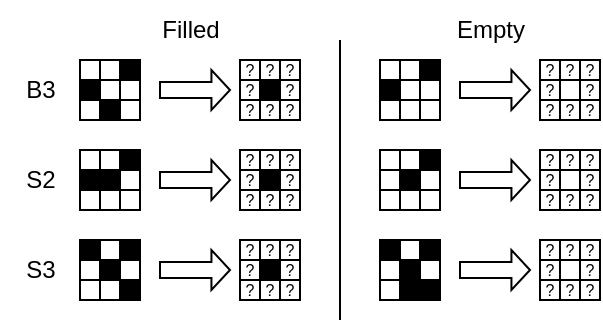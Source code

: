 <mxfile version="20.7.4" type="device"><diagram name="Страница 1" id="Op7uaTS2ZSwpce5F1zdu"><mxGraphModel dx="468" dy="301" grid="1" gridSize="10" guides="1" tooltips="1" connect="1" arrows="1" fold="1" page="1" pageScale="1" pageWidth="827" pageHeight="1169" math="0" shadow="0"><root><mxCell id="0"/><mxCell id="1" parent="0"/><mxCell id="4kmjUg7XTupkvUbKVNHZ-32" value="" style="rounded=0;whiteSpace=wrap;html=1;fillColor=#FFFFFF;" parent="1" vertex="1"><mxGeometry x="250" y="510" width="10" height="10" as="geometry"/></mxCell><mxCell id="4kmjUg7XTupkvUbKVNHZ-34" value="" style="rounded=0;whiteSpace=wrap;html=1;fillColor=#FFFFFF;strokeColor=#000000;" parent="1" vertex="1"><mxGeometry x="260" y="510" width="10" height="10" as="geometry"/></mxCell><mxCell id="4kmjUg7XTupkvUbKVNHZ-38" value="" style="rounded=0;whiteSpace=wrap;html=1;fillColor=#FFFFFF;" parent="1" vertex="1"><mxGeometry x="250" y="530" width="10" height="10" as="geometry"/></mxCell><mxCell id="4kmjUg7XTupkvUbKVNHZ-39" value="" style="rounded=0;whiteSpace=wrap;html=1;fillColor=#FFFFFF;" parent="1" vertex="1"><mxGeometry x="260" y="520" width="10" height="10" as="geometry"/></mxCell><mxCell id="4kmjUg7XTupkvUbKVNHZ-40" value="" style="rounded=0;whiteSpace=wrap;html=1;fillColor=#000000;" parent="1" vertex="1"><mxGeometry x="260" y="530" width="10" height="10" as="geometry"/></mxCell><mxCell id="4kmjUg7XTupkvUbKVNHZ-41" value="" style="rounded=0;whiteSpace=wrap;html=1;fillColor=#000000;strokeColor=#000000;" parent="1" vertex="1"><mxGeometry x="250" y="520" width="10" height="10" as="geometry"/></mxCell><mxCell id="4kmjUg7XTupkvUbKVNHZ-46" value="" style="rounded=0;whiteSpace=wrap;html=1;fillColor=#000000;" parent="1" vertex="1"><mxGeometry x="270" y="510" width="10" height="10" as="geometry"/></mxCell><mxCell id="4kmjUg7XTupkvUbKVNHZ-47" value="" style="rounded=0;whiteSpace=wrap;html=1;fillColor=#FFFFFF;" parent="1" vertex="1"><mxGeometry x="270" y="520" width="10" height="10" as="geometry"/></mxCell><mxCell id="4kmjUg7XTupkvUbKVNHZ-50" value="" style="rounded=0;whiteSpace=wrap;html=1;fillColor=#FFFFFF;" parent="1" vertex="1"><mxGeometry x="270" y="530" width="10" height="10" as="geometry"/></mxCell><mxCell id="4kmjUg7XTupkvUbKVNHZ-74" value="&lt;div style=&quot;font-size: 8px;&quot;&gt;?&lt;/div&gt;" style="rounded=0;whiteSpace=wrap;html=1;fillColor=#FFFFFF;" parent="1" vertex="1"><mxGeometry x="330" y="510" width="10" height="10" as="geometry"/></mxCell><mxCell id="4kmjUg7XTupkvUbKVNHZ-77" value="" style="rounded=0;whiteSpace=wrap;html=1;fillColor=#000000;" parent="1" vertex="1"><mxGeometry x="340" y="520" width="10" height="10" as="geometry"/></mxCell><mxCell id="4kmjUg7XTupkvUbKVNHZ-83" value="" style="html=1;shadow=0;dashed=0;align=center;verticalAlign=middle;shape=mxgraph.arrows2.arrow;dy=0.6;dx=9.28;notch=0;" parent="1" vertex="1"><mxGeometry x="290" y="515" width="35" height="20" as="geometry"/></mxCell><mxCell id="4kmjUg7XTupkvUbKVNHZ-84" value="&lt;div style=&quot;font-size: 8px;&quot;&gt;?&lt;/div&gt;" style="rounded=0;whiteSpace=wrap;html=1;fillColor=#FFFFFF;" parent="1" vertex="1"><mxGeometry x="350" y="510" width="10" height="10" as="geometry"/></mxCell><mxCell id="4kmjUg7XTupkvUbKVNHZ-85" value="&lt;div style=&quot;font-size: 8px;&quot;&gt;?&lt;/div&gt;" style="rounded=0;whiteSpace=wrap;html=1;fillColor=#FFFFFF;" parent="1" vertex="1"><mxGeometry x="340" y="510" width="10" height="10" as="geometry"/></mxCell><mxCell id="4kmjUg7XTupkvUbKVNHZ-86" value="&lt;div style=&quot;font-size: 8px;&quot;&gt;?&lt;/div&gt;" style="rounded=0;whiteSpace=wrap;html=1;fillColor=#FFFFFF;" parent="1" vertex="1"><mxGeometry x="330" y="530" width="10" height="10" as="geometry"/></mxCell><mxCell id="4kmjUg7XTupkvUbKVNHZ-87" value="&lt;div style=&quot;font-size: 8px;&quot;&gt;?&lt;/div&gt;" style="rounded=0;whiteSpace=wrap;html=1;fillColor=#FFFFFF;" parent="1" vertex="1"><mxGeometry x="350" y="530" width="10" height="10" as="geometry"/></mxCell><mxCell id="4kmjUg7XTupkvUbKVNHZ-88" value="&lt;div style=&quot;font-size: 8px;&quot;&gt;?&lt;/div&gt;" style="rounded=0;whiteSpace=wrap;html=1;fillColor=#FFFFFF;" parent="1" vertex="1"><mxGeometry x="340" y="530" width="10" height="10" as="geometry"/></mxCell><mxCell id="4kmjUg7XTupkvUbKVNHZ-89" value="&lt;div style=&quot;font-size: 8px;&quot;&gt;?&lt;/div&gt;" style="rounded=0;whiteSpace=wrap;html=1;fillColor=#FFFFFF;" parent="1" vertex="1"><mxGeometry x="350" y="520" width="10" height="10" as="geometry"/></mxCell><mxCell id="4kmjUg7XTupkvUbKVNHZ-90" value="&lt;div style=&quot;font-size: 8px;&quot;&gt;?&lt;/div&gt;" style="rounded=0;whiteSpace=wrap;html=1;fillColor=#FFFFFF;" parent="1" vertex="1"><mxGeometry x="330" y="520" width="10" height="10" as="geometry"/></mxCell><mxCell id="4kmjUg7XTupkvUbKVNHZ-91" value="" style="rounded=0;whiteSpace=wrap;html=1;fillColor=#FFFFFF;" parent="1" vertex="1"><mxGeometry x="250" y="555" width="10" height="10" as="geometry"/></mxCell><mxCell id="4kmjUg7XTupkvUbKVNHZ-92" value="" style="rounded=0;whiteSpace=wrap;html=1;fillColor=#FFFFFF;strokeColor=#000000;" parent="1" vertex="1"><mxGeometry x="260" y="555" width="10" height="10" as="geometry"/></mxCell><mxCell id="4kmjUg7XTupkvUbKVNHZ-93" value="" style="rounded=0;whiteSpace=wrap;html=1;fillColor=#FFFFFF;" parent="1" vertex="1"><mxGeometry x="250" y="575" width="10" height="10" as="geometry"/></mxCell><mxCell id="4kmjUg7XTupkvUbKVNHZ-94" value="" style="rounded=0;whiteSpace=wrap;html=1;fillColor=#000000;" parent="1" vertex="1"><mxGeometry x="260" y="565" width="10" height="10" as="geometry"/></mxCell><mxCell id="4kmjUg7XTupkvUbKVNHZ-95" value="" style="rounded=0;whiteSpace=wrap;html=1;fillColor=#FFFFFF;" parent="1" vertex="1"><mxGeometry x="260" y="575" width="10" height="10" as="geometry"/></mxCell><mxCell id="4kmjUg7XTupkvUbKVNHZ-96" value="" style="rounded=0;whiteSpace=wrap;html=1;fillColor=#000000;strokeColor=#000000;" parent="1" vertex="1"><mxGeometry x="250" y="565" width="10" height="10" as="geometry"/></mxCell><mxCell id="4kmjUg7XTupkvUbKVNHZ-97" value="" style="rounded=0;whiteSpace=wrap;html=1;fillColor=#000000;" parent="1" vertex="1"><mxGeometry x="270" y="555" width="10" height="10" as="geometry"/></mxCell><mxCell id="4kmjUg7XTupkvUbKVNHZ-98" value="" style="rounded=0;whiteSpace=wrap;html=1;fillColor=#FFFFFF;" parent="1" vertex="1"><mxGeometry x="270" y="565" width="10" height="10" as="geometry"/></mxCell><mxCell id="4kmjUg7XTupkvUbKVNHZ-99" value="" style="rounded=0;whiteSpace=wrap;html=1;fillColor=#FFFFFF;" parent="1" vertex="1"><mxGeometry x="270" y="575" width="10" height="10" as="geometry"/></mxCell><mxCell id="4kmjUg7XTupkvUbKVNHZ-100" value="&lt;div style=&quot;font-size: 8px;&quot;&gt;?&lt;/div&gt;" style="rounded=0;whiteSpace=wrap;html=1;fillColor=#FFFFFF;" parent="1" vertex="1"><mxGeometry x="330" y="555" width="10" height="10" as="geometry"/></mxCell><mxCell id="4kmjUg7XTupkvUbKVNHZ-101" value="" style="rounded=0;whiteSpace=wrap;html=1;fillColor=#000000;" parent="1" vertex="1"><mxGeometry x="340" y="565" width="10" height="10" as="geometry"/></mxCell><mxCell id="4kmjUg7XTupkvUbKVNHZ-102" value="" style="html=1;shadow=0;dashed=0;align=center;verticalAlign=middle;shape=mxgraph.arrows2.arrow;dy=0.6;dx=9.28;notch=0;" parent="1" vertex="1"><mxGeometry x="290" y="560" width="35" height="20" as="geometry"/></mxCell><mxCell id="4kmjUg7XTupkvUbKVNHZ-103" value="&lt;div style=&quot;font-size: 8px;&quot;&gt;?&lt;/div&gt;" style="rounded=0;whiteSpace=wrap;html=1;fillColor=#FFFFFF;" parent="1" vertex="1"><mxGeometry x="350" y="555" width="10" height="10" as="geometry"/></mxCell><mxCell id="4kmjUg7XTupkvUbKVNHZ-104" value="&lt;div style=&quot;font-size: 8px;&quot;&gt;?&lt;/div&gt;" style="rounded=0;whiteSpace=wrap;html=1;fillColor=#FFFFFF;" parent="1" vertex="1"><mxGeometry x="340" y="555" width="10" height="10" as="geometry"/></mxCell><mxCell id="4kmjUg7XTupkvUbKVNHZ-105" value="&lt;div style=&quot;font-size: 8px;&quot;&gt;?&lt;/div&gt;" style="rounded=0;whiteSpace=wrap;html=1;fillColor=#FFFFFF;" parent="1" vertex="1"><mxGeometry x="330" y="575" width="10" height="10" as="geometry"/></mxCell><mxCell id="4kmjUg7XTupkvUbKVNHZ-106" value="&lt;div style=&quot;font-size: 8px;&quot;&gt;?&lt;/div&gt;" style="rounded=0;whiteSpace=wrap;html=1;fillColor=#FFFFFF;" parent="1" vertex="1"><mxGeometry x="350" y="575" width="10" height="10" as="geometry"/></mxCell><mxCell id="4kmjUg7XTupkvUbKVNHZ-107" value="&lt;div style=&quot;font-size: 8px;&quot;&gt;?&lt;/div&gt;" style="rounded=0;whiteSpace=wrap;html=1;fillColor=#FFFFFF;" parent="1" vertex="1"><mxGeometry x="340" y="575" width="10" height="10" as="geometry"/></mxCell><mxCell id="4kmjUg7XTupkvUbKVNHZ-108" value="&lt;div style=&quot;font-size: 8px;&quot;&gt;?&lt;/div&gt;" style="rounded=0;whiteSpace=wrap;html=1;fillColor=#FFFFFF;" parent="1" vertex="1"><mxGeometry x="350" y="565" width="10" height="10" as="geometry"/></mxCell><mxCell id="4kmjUg7XTupkvUbKVNHZ-109" value="&lt;div style=&quot;font-size: 8px;&quot;&gt;?&lt;/div&gt;" style="rounded=0;whiteSpace=wrap;html=1;fillColor=#FFFFFF;" parent="1" vertex="1"><mxGeometry x="330" y="565" width="10" height="10" as="geometry"/></mxCell><mxCell id="4kmjUg7XTupkvUbKVNHZ-110" value="B3" style="text;html=1;align=center;verticalAlign=middle;resizable=0;points=[];autosize=1;strokeColor=none;fillColor=none;" parent="1" vertex="1"><mxGeometry x="210" y="510" width="40" height="30" as="geometry"/></mxCell><mxCell id="4kmjUg7XTupkvUbKVNHZ-111" value="&lt;div&gt;S2&lt;/div&gt;" style="text;html=1;align=center;verticalAlign=middle;resizable=0;points=[];autosize=1;strokeColor=none;fillColor=none;" parent="1" vertex="1"><mxGeometry x="210" y="555" width="40" height="30" as="geometry"/></mxCell><mxCell id="4kmjUg7XTupkvUbKVNHZ-112" value="" style="rounded=0;whiteSpace=wrap;html=1;fillColor=#000000;" parent="1" vertex="1"><mxGeometry x="250" y="600" width="10" height="10" as="geometry"/></mxCell><mxCell id="4kmjUg7XTupkvUbKVNHZ-113" value="" style="rounded=0;whiteSpace=wrap;html=1;fillColor=#FFFFFF;strokeColor=#000000;" parent="1" vertex="1"><mxGeometry x="260" y="600" width="10" height="10" as="geometry"/></mxCell><mxCell id="4kmjUg7XTupkvUbKVNHZ-114" value="" style="rounded=0;whiteSpace=wrap;html=1;fillColor=#FFFFFF;" parent="1" vertex="1"><mxGeometry x="250" y="620" width="10" height="10" as="geometry"/></mxCell><mxCell id="4kmjUg7XTupkvUbKVNHZ-115" value="" style="rounded=0;whiteSpace=wrap;html=1;fillColor=#000000;" parent="1" vertex="1"><mxGeometry x="260" y="610" width="10" height="10" as="geometry"/></mxCell><mxCell id="4kmjUg7XTupkvUbKVNHZ-116" value="" style="rounded=0;whiteSpace=wrap;html=1;fillColor=#FFFFFF;" parent="1" vertex="1"><mxGeometry x="260" y="620" width="10" height="10" as="geometry"/></mxCell><mxCell id="4kmjUg7XTupkvUbKVNHZ-117" value="" style="rounded=0;whiteSpace=wrap;html=1;fillColor=#FFFFFF;strokeColor=#000000;" parent="1" vertex="1"><mxGeometry x="250" y="610" width="10" height="10" as="geometry"/></mxCell><mxCell id="4kmjUg7XTupkvUbKVNHZ-118" value="" style="rounded=0;whiteSpace=wrap;html=1;fillColor=#000000;" parent="1" vertex="1"><mxGeometry x="270" y="600" width="10" height="10" as="geometry"/></mxCell><mxCell id="4kmjUg7XTupkvUbKVNHZ-119" value="" style="rounded=0;whiteSpace=wrap;html=1;fillColor=#FFFFFF;" parent="1" vertex="1"><mxGeometry x="270" y="610" width="10" height="10" as="geometry"/></mxCell><mxCell id="4kmjUg7XTupkvUbKVNHZ-120" value="" style="rounded=0;whiteSpace=wrap;html=1;fillColor=#000000;" parent="1" vertex="1"><mxGeometry x="270" y="620" width="10" height="10" as="geometry"/></mxCell><mxCell id="4kmjUg7XTupkvUbKVNHZ-121" value="&lt;div style=&quot;font-size: 8px;&quot;&gt;?&lt;/div&gt;" style="rounded=0;whiteSpace=wrap;html=1;fillColor=#FFFFFF;" parent="1" vertex="1"><mxGeometry x="330" y="600" width="10" height="10" as="geometry"/></mxCell><mxCell id="4kmjUg7XTupkvUbKVNHZ-122" value="" style="rounded=0;whiteSpace=wrap;html=1;fillColor=#000000;" parent="1" vertex="1"><mxGeometry x="340" y="610" width="10" height="10" as="geometry"/></mxCell><mxCell id="4kmjUg7XTupkvUbKVNHZ-123" value="" style="html=1;shadow=0;dashed=0;align=center;verticalAlign=middle;shape=mxgraph.arrows2.arrow;dy=0.6;dx=9.28;notch=0;" parent="1" vertex="1"><mxGeometry x="290" y="605" width="35" height="20" as="geometry"/></mxCell><mxCell id="4kmjUg7XTupkvUbKVNHZ-124" value="&lt;div style=&quot;font-size: 8px;&quot;&gt;?&lt;/div&gt;" style="rounded=0;whiteSpace=wrap;html=1;fillColor=#FFFFFF;" parent="1" vertex="1"><mxGeometry x="350" y="600" width="10" height="10" as="geometry"/></mxCell><mxCell id="4kmjUg7XTupkvUbKVNHZ-125" value="&lt;div style=&quot;font-size: 8px;&quot;&gt;?&lt;/div&gt;" style="rounded=0;whiteSpace=wrap;html=1;fillColor=#FFFFFF;" parent="1" vertex="1"><mxGeometry x="340" y="600" width="10" height="10" as="geometry"/></mxCell><mxCell id="4kmjUg7XTupkvUbKVNHZ-126" value="&lt;div style=&quot;font-size: 8px;&quot;&gt;?&lt;/div&gt;" style="rounded=0;whiteSpace=wrap;html=1;fillColor=#FFFFFF;" parent="1" vertex="1"><mxGeometry x="330" y="620" width="10" height="10" as="geometry"/></mxCell><mxCell id="4kmjUg7XTupkvUbKVNHZ-127" value="&lt;div style=&quot;font-size: 8px;&quot;&gt;?&lt;/div&gt;" style="rounded=0;whiteSpace=wrap;html=1;fillColor=#FFFFFF;" parent="1" vertex="1"><mxGeometry x="350" y="620" width="10" height="10" as="geometry"/></mxCell><mxCell id="4kmjUg7XTupkvUbKVNHZ-128" value="&lt;div style=&quot;font-size: 8px;&quot;&gt;?&lt;/div&gt;" style="rounded=0;whiteSpace=wrap;html=1;fillColor=#FFFFFF;" parent="1" vertex="1"><mxGeometry x="340" y="620" width="10" height="10" as="geometry"/></mxCell><mxCell id="4kmjUg7XTupkvUbKVNHZ-129" value="&lt;div style=&quot;font-size: 8px;&quot;&gt;?&lt;/div&gt;" style="rounded=0;whiteSpace=wrap;html=1;fillColor=#FFFFFF;" parent="1" vertex="1"><mxGeometry x="350" y="610" width="10" height="10" as="geometry"/></mxCell><mxCell id="4kmjUg7XTupkvUbKVNHZ-130" value="&lt;div style=&quot;font-size: 8px;&quot;&gt;?&lt;/div&gt;" style="rounded=0;whiteSpace=wrap;html=1;fillColor=#FFFFFF;" parent="1" vertex="1"><mxGeometry x="330" y="610" width="10" height="10" as="geometry"/></mxCell><mxCell id="4kmjUg7XTupkvUbKVNHZ-131" value="&lt;div&gt;S3&lt;/div&gt;" style="text;html=1;align=center;verticalAlign=middle;resizable=0;points=[];autosize=1;strokeColor=none;fillColor=none;" parent="1" vertex="1"><mxGeometry x="210" y="600" width="40" height="30" as="geometry"/></mxCell><mxCell id="4kmjUg7XTupkvUbKVNHZ-132" value="" style="rounded=0;whiteSpace=wrap;html=1;fillColor=#FFFFFF;" parent="1" vertex="1"><mxGeometry x="400" y="510" width="10" height="10" as="geometry"/></mxCell><mxCell id="4kmjUg7XTupkvUbKVNHZ-133" value="" style="rounded=0;whiteSpace=wrap;html=1;fillColor=#FFFFFF;strokeColor=#000000;" parent="1" vertex="1"><mxGeometry x="410" y="510" width="10" height="10" as="geometry"/></mxCell><mxCell id="4kmjUg7XTupkvUbKVNHZ-134" value="" style="rounded=0;whiteSpace=wrap;html=1;fillColor=#FFFFFF;" parent="1" vertex="1"><mxGeometry x="400" y="530" width="10" height="10" as="geometry"/></mxCell><mxCell id="4kmjUg7XTupkvUbKVNHZ-135" value="" style="rounded=0;whiteSpace=wrap;html=1;fillColor=#FFFFFF;" parent="1" vertex="1"><mxGeometry x="410" y="520" width="10" height="10" as="geometry"/></mxCell><mxCell id="4kmjUg7XTupkvUbKVNHZ-136" value="" style="rounded=0;whiteSpace=wrap;html=1;fillColor=#FFFFFF;" parent="1" vertex="1"><mxGeometry x="410" y="530" width="10" height="10" as="geometry"/></mxCell><mxCell id="4kmjUg7XTupkvUbKVNHZ-137" value="" style="rounded=0;whiteSpace=wrap;html=1;fillColor=#000000;strokeColor=#000000;" parent="1" vertex="1"><mxGeometry x="400" y="520" width="10" height="10" as="geometry"/></mxCell><mxCell id="4kmjUg7XTupkvUbKVNHZ-138" value="" style="rounded=0;whiteSpace=wrap;html=1;fillColor=#000000;" parent="1" vertex="1"><mxGeometry x="420" y="510" width="10" height="10" as="geometry"/></mxCell><mxCell id="4kmjUg7XTupkvUbKVNHZ-139" value="" style="rounded=0;whiteSpace=wrap;html=1;fillColor=#FFFFFF;" parent="1" vertex="1"><mxGeometry x="420" y="520" width="10" height="10" as="geometry"/></mxCell><mxCell id="4kmjUg7XTupkvUbKVNHZ-140" value="" style="rounded=0;whiteSpace=wrap;html=1;fillColor=#FFFFFF;" parent="1" vertex="1"><mxGeometry x="420" y="530" width="10" height="10" as="geometry"/></mxCell><mxCell id="4kmjUg7XTupkvUbKVNHZ-141" value="&lt;div style=&quot;font-size: 8px;&quot;&gt;?&lt;/div&gt;" style="rounded=0;whiteSpace=wrap;html=1;fillColor=#FFFFFF;" parent="1" vertex="1"><mxGeometry x="480" y="510" width="10" height="10" as="geometry"/></mxCell><mxCell id="4kmjUg7XTupkvUbKVNHZ-142" value="" style="rounded=0;whiteSpace=wrap;html=1;fillColor=#FFFFFF;" parent="1" vertex="1"><mxGeometry x="490" y="520" width="10" height="10" as="geometry"/></mxCell><mxCell id="4kmjUg7XTupkvUbKVNHZ-143" value="" style="html=1;shadow=0;dashed=0;align=center;verticalAlign=middle;shape=mxgraph.arrows2.arrow;dy=0.6;dx=9.28;notch=0;" parent="1" vertex="1"><mxGeometry x="440" y="515" width="35" height="20" as="geometry"/></mxCell><mxCell id="4kmjUg7XTupkvUbKVNHZ-144" value="&lt;div style=&quot;font-size: 8px;&quot;&gt;?&lt;/div&gt;" style="rounded=0;whiteSpace=wrap;html=1;fillColor=#FFFFFF;" parent="1" vertex="1"><mxGeometry x="500" y="510" width="10" height="10" as="geometry"/></mxCell><mxCell id="4kmjUg7XTupkvUbKVNHZ-145" value="&lt;div style=&quot;font-size: 8px;&quot;&gt;?&lt;/div&gt;" style="rounded=0;whiteSpace=wrap;html=1;fillColor=#FFFFFF;" parent="1" vertex="1"><mxGeometry x="490" y="510" width="10" height="10" as="geometry"/></mxCell><mxCell id="4kmjUg7XTupkvUbKVNHZ-146" value="&lt;div style=&quot;font-size: 8px;&quot;&gt;?&lt;/div&gt;" style="rounded=0;whiteSpace=wrap;html=1;fillColor=#FFFFFF;" parent="1" vertex="1"><mxGeometry x="480" y="530" width="10" height="10" as="geometry"/></mxCell><mxCell id="4kmjUg7XTupkvUbKVNHZ-147" value="&lt;div style=&quot;font-size: 8px;&quot;&gt;?&lt;/div&gt;" style="rounded=0;whiteSpace=wrap;html=1;fillColor=#FFFFFF;" parent="1" vertex="1"><mxGeometry x="500" y="530" width="10" height="10" as="geometry"/></mxCell><mxCell id="4kmjUg7XTupkvUbKVNHZ-148" value="&lt;div style=&quot;font-size: 8px;&quot;&gt;?&lt;/div&gt;" style="rounded=0;whiteSpace=wrap;html=1;fillColor=#FFFFFF;" parent="1" vertex="1"><mxGeometry x="490" y="530" width="10" height="10" as="geometry"/></mxCell><mxCell id="4kmjUg7XTupkvUbKVNHZ-149" value="&lt;div style=&quot;font-size: 8px;&quot;&gt;?&lt;/div&gt;" style="rounded=0;whiteSpace=wrap;html=1;fillColor=#FFFFFF;" parent="1" vertex="1"><mxGeometry x="500" y="520" width="10" height="10" as="geometry"/></mxCell><mxCell id="4kmjUg7XTupkvUbKVNHZ-150" value="&lt;div style=&quot;font-size: 8px;&quot;&gt;?&lt;/div&gt;" style="rounded=0;whiteSpace=wrap;html=1;fillColor=#FFFFFF;" parent="1" vertex="1"><mxGeometry x="480" y="520" width="10" height="10" as="geometry"/></mxCell><mxCell id="4kmjUg7XTupkvUbKVNHZ-151" value="" style="rounded=0;whiteSpace=wrap;html=1;fillColor=#FFFFFF;" parent="1" vertex="1"><mxGeometry x="400" y="555" width="10" height="10" as="geometry"/></mxCell><mxCell id="4kmjUg7XTupkvUbKVNHZ-152" value="" style="rounded=0;whiteSpace=wrap;html=1;fillColor=#FFFFFF;strokeColor=#000000;" parent="1" vertex="1"><mxGeometry x="410" y="555" width="10" height="10" as="geometry"/></mxCell><mxCell id="4kmjUg7XTupkvUbKVNHZ-153" value="" style="rounded=0;whiteSpace=wrap;html=1;fillColor=#FFFFFF;" parent="1" vertex="1"><mxGeometry x="400" y="575" width="10" height="10" as="geometry"/></mxCell><mxCell id="4kmjUg7XTupkvUbKVNHZ-154" value="" style="rounded=0;whiteSpace=wrap;html=1;fillColor=#000000;" parent="1" vertex="1"><mxGeometry x="410" y="565" width="10" height="10" as="geometry"/></mxCell><mxCell id="4kmjUg7XTupkvUbKVNHZ-155" value="" style="rounded=0;whiteSpace=wrap;html=1;fillColor=#FFFFFF;" parent="1" vertex="1"><mxGeometry x="410" y="575" width="10" height="10" as="geometry"/></mxCell><mxCell id="4kmjUg7XTupkvUbKVNHZ-156" value="" style="rounded=0;whiteSpace=wrap;html=1;fillColor=#FFFFFF;strokeColor=#000000;" parent="1" vertex="1"><mxGeometry x="400" y="565" width="10" height="10" as="geometry"/></mxCell><mxCell id="4kmjUg7XTupkvUbKVNHZ-157" value="" style="rounded=0;whiteSpace=wrap;html=1;fillColor=#000000;" parent="1" vertex="1"><mxGeometry x="420" y="555" width="10" height="10" as="geometry"/></mxCell><mxCell id="4kmjUg7XTupkvUbKVNHZ-158" value="" style="rounded=0;whiteSpace=wrap;html=1;fillColor=#FFFFFF;" parent="1" vertex="1"><mxGeometry x="420" y="565" width="10" height="10" as="geometry"/></mxCell><mxCell id="4kmjUg7XTupkvUbKVNHZ-159" value="" style="rounded=0;whiteSpace=wrap;html=1;fillColor=#FFFFFF;" parent="1" vertex="1"><mxGeometry x="420" y="575" width="10" height="10" as="geometry"/></mxCell><mxCell id="4kmjUg7XTupkvUbKVNHZ-160" value="&lt;div style=&quot;font-size: 8px;&quot;&gt;?&lt;/div&gt;" style="rounded=0;whiteSpace=wrap;html=1;fillColor=#FFFFFF;" parent="1" vertex="1"><mxGeometry x="480" y="555" width="10" height="10" as="geometry"/></mxCell><mxCell id="4kmjUg7XTupkvUbKVNHZ-161" value="" style="rounded=0;whiteSpace=wrap;html=1;fillColor=#FFFFFF;strokeColor=#000000;" parent="1" vertex="1"><mxGeometry x="490" y="565" width="10" height="10" as="geometry"/></mxCell><mxCell id="4kmjUg7XTupkvUbKVNHZ-162" value="" style="html=1;shadow=0;dashed=0;align=center;verticalAlign=middle;shape=mxgraph.arrows2.arrow;dy=0.6;dx=9.28;notch=0;" parent="1" vertex="1"><mxGeometry x="440" y="560" width="35" height="20" as="geometry"/></mxCell><mxCell id="4kmjUg7XTupkvUbKVNHZ-163" value="&lt;div style=&quot;font-size: 8px;&quot;&gt;?&lt;/div&gt;" style="rounded=0;whiteSpace=wrap;html=1;fillColor=#FFFFFF;" parent="1" vertex="1"><mxGeometry x="500" y="555" width="10" height="10" as="geometry"/></mxCell><mxCell id="4kmjUg7XTupkvUbKVNHZ-164" value="&lt;div style=&quot;font-size: 8px;&quot;&gt;?&lt;/div&gt;" style="rounded=0;whiteSpace=wrap;html=1;fillColor=#FFFFFF;" parent="1" vertex="1"><mxGeometry x="490" y="555" width="10" height="10" as="geometry"/></mxCell><mxCell id="4kmjUg7XTupkvUbKVNHZ-165" value="&lt;div style=&quot;font-size: 8px;&quot;&gt;?&lt;/div&gt;" style="rounded=0;whiteSpace=wrap;html=1;fillColor=#FFFFFF;" parent="1" vertex="1"><mxGeometry x="480" y="575" width="10" height="10" as="geometry"/></mxCell><mxCell id="4kmjUg7XTupkvUbKVNHZ-166" value="&lt;div style=&quot;font-size: 8px;&quot;&gt;?&lt;/div&gt;" style="rounded=0;whiteSpace=wrap;html=1;fillColor=#FFFFFF;" parent="1" vertex="1"><mxGeometry x="500" y="575" width="10" height="10" as="geometry"/></mxCell><mxCell id="4kmjUg7XTupkvUbKVNHZ-167" value="&lt;div style=&quot;font-size: 8px;&quot;&gt;?&lt;/div&gt;" style="rounded=0;whiteSpace=wrap;html=1;fillColor=#FFFFFF;" parent="1" vertex="1"><mxGeometry x="490" y="575" width="10" height="10" as="geometry"/></mxCell><mxCell id="4kmjUg7XTupkvUbKVNHZ-168" value="&lt;div style=&quot;font-size: 8px;&quot;&gt;?&lt;/div&gt;" style="rounded=0;whiteSpace=wrap;html=1;fillColor=#FFFFFF;" parent="1" vertex="1"><mxGeometry x="500" y="565" width="10" height="10" as="geometry"/></mxCell><mxCell id="4kmjUg7XTupkvUbKVNHZ-169" value="&lt;div style=&quot;font-size: 8px;&quot;&gt;?&lt;/div&gt;" style="rounded=0;whiteSpace=wrap;html=1;fillColor=#FFFFFF;" parent="1" vertex="1"><mxGeometry x="480" y="565" width="10" height="10" as="geometry"/></mxCell><mxCell id="4kmjUg7XTupkvUbKVNHZ-170" value="" style="rounded=0;whiteSpace=wrap;html=1;fillColor=#000000;" parent="1" vertex="1"><mxGeometry x="400" y="600" width="10" height="10" as="geometry"/></mxCell><mxCell id="4kmjUg7XTupkvUbKVNHZ-171" value="" style="rounded=0;whiteSpace=wrap;html=1;fillColor=#FFFFFF;strokeColor=#000000;" parent="1" vertex="1"><mxGeometry x="410" y="600" width="10" height="10" as="geometry"/></mxCell><mxCell id="4kmjUg7XTupkvUbKVNHZ-172" value="" style="rounded=0;whiteSpace=wrap;html=1;fillColor=#FFFFFF;" parent="1" vertex="1"><mxGeometry x="400" y="620" width="10" height="10" as="geometry"/></mxCell><mxCell id="4kmjUg7XTupkvUbKVNHZ-173" value="" style="rounded=0;whiteSpace=wrap;html=1;fillColor=#000000;" parent="1" vertex="1"><mxGeometry x="410" y="610" width="10" height="10" as="geometry"/></mxCell><mxCell id="4kmjUg7XTupkvUbKVNHZ-174" value="" style="rounded=0;whiteSpace=wrap;html=1;fillColor=#000000;" parent="1" vertex="1"><mxGeometry x="410" y="620" width="10" height="10" as="geometry"/></mxCell><mxCell id="4kmjUg7XTupkvUbKVNHZ-175" value="" style="rounded=0;whiteSpace=wrap;html=1;fillColor=#FFFFFF;strokeColor=#000000;" parent="1" vertex="1"><mxGeometry x="400" y="610" width="10" height="10" as="geometry"/></mxCell><mxCell id="4kmjUg7XTupkvUbKVNHZ-176" value="" style="rounded=0;whiteSpace=wrap;html=1;fillColor=#000000;" parent="1" vertex="1"><mxGeometry x="420" y="600" width="10" height="10" as="geometry"/></mxCell><mxCell id="4kmjUg7XTupkvUbKVNHZ-177" value="" style="rounded=0;whiteSpace=wrap;html=1;fillColor=#FFFFFF;" parent="1" vertex="1"><mxGeometry x="420" y="610" width="10" height="10" as="geometry"/></mxCell><mxCell id="4kmjUg7XTupkvUbKVNHZ-178" value="" style="rounded=0;whiteSpace=wrap;html=1;fillColor=#000000;" parent="1" vertex="1"><mxGeometry x="420" y="620" width="10" height="10" as="geometry"/></mxCell><mxCell id="4kmjUg7XTupkvUbKVNHZ-179" value="&lt;div style=&quot;font-size: 8px;&quot;&gt;?&lt;/div&gt;" style="rounded=0;whiteSpace=wrap;html=1;fillColor=#FFFFFF;" parent="1" vertex="1"><mxGeometry x="480" y="600" width="10" height="10" as="geometry"/></mxCell><mxCell id="4kmjUg7XTupkvUbKVNHZ-180" value="" style="rounded=0;whiteSpace=wrap;html=1;fillColor=#FFFFFF;" parent="1" vertex="1"><mxGeometry x="490" y="610" width="10" height="10" as="geometry"/></mxCell><mxCell id="4kmjUg7XTupkvUbKVNHZ-181" value="" style="html=1;shadow=0;dashed=0;align=center;verticalAlign=middle;shape=mxgraph.arrows2.arrow;dy=0.6;dx=9.28;notch=0;" parent="1" vertex="1"><mxGeometry x="440" y="605" width="35" height="20" as="geometry"/></mxCell><mxCell id="4kmjUg7XTupkvUbKVNHZ-182" value="&lt;div style=&quot;font-size: 8px;&quot;&gt;?&lt;/div&gt;" style="rounded=0;whiteSpace=wrap;html=1;fillColor=#FFFFFF;" parent="1" vertex="1"><mxGeometry x="500" y="600" width="10" height="10" as="geometry"/></mxCell><mxCell id="4kmjUg7XTupkvUbKVNHZ-183" value="&lt;div style=&quot;font-size: 8px;&quot;&gt;?&lt;/div&gt;" style="rounded=0;whiteSpace=wrap;html=1;fillColor=#FFFFFF;" parent="1" vertex="1"><mxGeometry x="490" y="600" width="10" height="10" as="geometry"/></mxCell><mxCell id="4kmjUg7XTupkvUbKVNHZ-184" value="&lt;div style=&quot;font-size: 8px;&quot;&gt;?&lt;/div&gt;" style="rounded=0;whiteSpace=wrap;html=1;fillColor=#FFFFFF;" parent="1" vertex="1"><mxGeometry x="480" y="620" width="10" height="10" as="geometry"/></mxCell><mxCell id="4kmjUg7XTupkvUbKVNHZ-185" value="&lt;div style=&quot;font-size: 8px;&quot;&gt;?&lt;/div&gt;" style="rounded=0;whiteSpace=wrap;html=1;fillColor=#FFFFFF;" parent="1" vertex="1"><mxGeometry x="500" y="620" width="10" height="10" as="geometry"/></mxCell><mxCell id="4kmjUg7XTupkvUbKVNHZ-186" value="&lt;div style=&quot;font-size: 8px;&quot;&gt;?&lt;/div&gt;" style="rounded=0;whiteSpace=wrap;html=1;fillColor=#FFFFFF;" parent="1" vertex="1"><mxGeometry x="490" y="620" width="10" height="10" as="geometry"/></mxCell><mxCell id="4kmjUg7XTupkvUbKVNHZ-187" value="&lt;div style=&quot;font-size: 8px;&quot;&gt;?&lt;/div&gt;" style="rounded=0;whiteSpace=wrap;html=1;fillColor=#FFFFFF;" parent="1" vertex="1"><mxGeometry x="500" y="610" width="10" height="10" as="geometry"/></mxCell><mxCell id="4kmjUg7XTupkvUbKVNHZ-188" value="&lt;div style=&quot;font-size: 8px;&quot;&gt;?&lt;/div&gt;" style="rounded=0;whiteSpace=wrap;html=1;fillColor=#FFFFFF;" parent="1" vertex="1"><mxGeometry x="480" y="610" width="10" height="10" as="geometry"/></mxCell><mxCell id="4kmjUg7XTupkvUbKVNHZ-191" value="" style="endArrow=none;html=1;rounded=0;" parent="1" edge="1"><mxGeometry width="50" height="50" relative="1" as="geometry"><mxPoint x="380" y="640" as="sourcePoint"/><mxPoint x="380" y="500" as="targetPoint"/></mxGeometry></mxCell><mxCell id="4kmjUg7XTupkvUbKVNHZ-198" value="Filled" style="text;html=1;align=center;verticalAlign=middle;resizable=0;points=[];autosize=1;strokeColor=none;fillColor=none;" parent="1" vertex="1"><mxGeometry x="280" y="480" width="50" height="30" as="geometry"/></mxCell><mxCell id="4kmjUg7XTupkvUbKVNHZ-199" value="Empty" style="text;html=1;align=center;verticalAlign=middle;resizable=0;points=[];autosize=1;strokeColor=none;fillColor=none;" parent="1" vertex="1"><mxGeometry x="425" y="480" width="60" height="30" as="geometry"/></mxCell></root></mxGraphModel></diagram></mxfile>